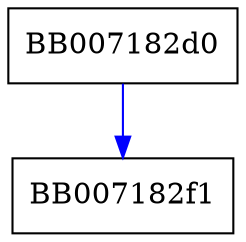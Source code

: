 digraph _vpaes_schedule_round {
  node [shape="box"];
  graph [splines=ortho];
  BB007182d0 -> BB007182f1 [color="blue"];
}